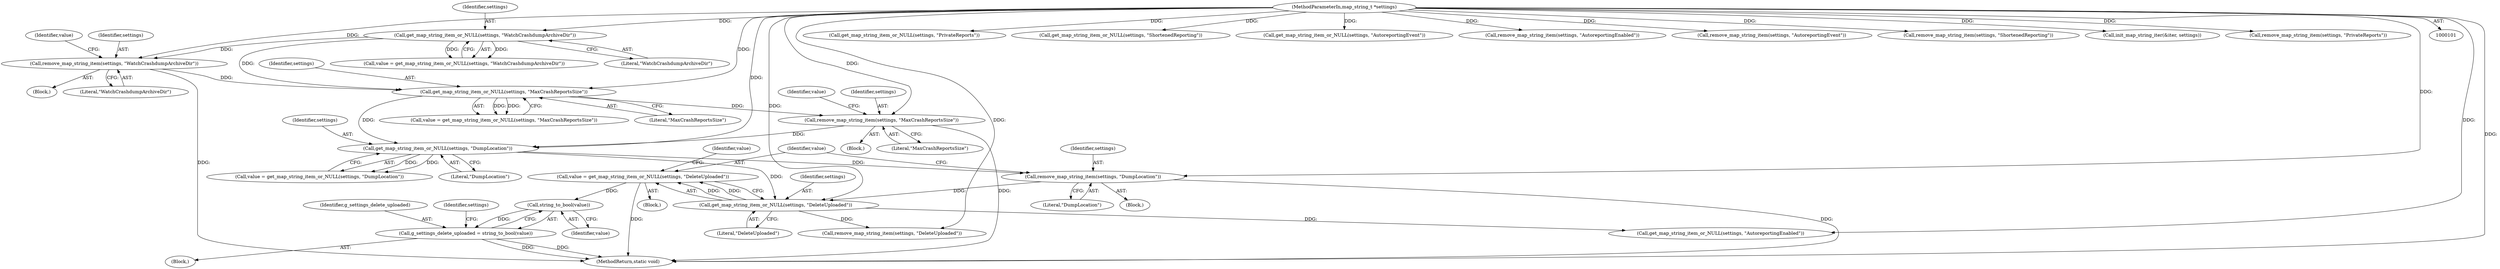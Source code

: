 digraph "0_abrt_8939398b82006ba1fec4ed491339fc075f43fc7c_2@pointer" {
"1000197" [label="(Call,string_to_bool(value))"];
"1000187" [label="(Call,value = get_map_string_item_or_NULL(settings, \"DeleteUploaded\"))"];
"1000189" [label="(Call,get_map_string_item_or_NULL(settings, \"DeleteUploaded\"))"];
"1000179" [label="(Call,remove_map_string_item(settings, \"DumpLocation\"))"];
"1000169" [label="(Call,get_map_string_item_or_NULL(settings, \"DumpLocation\"))"];
"1000123" [label="(Call,get_map_string_item_or_NULL(settings, \"MaxCrashReportsSize\"))"];
"1000118" [label="(Call,remove_map_string_item(settings, \"WatchCrashdumpArchiveDir\"))"];
"1000108" [label="(Call,get_map_string_item_or_NULL(settings, \"WatchCrashdumpArchiveDir\"))"];
"1000102" [label="(MethodParameterIn,map_string_t *settings)"];
"1000164" [label="(Call,remove_map_string_item(settings, \"MaxCrashReportsSize\"))"];
"1000195" [label="(Call,g_settings_delete_uploaded = string_to_bool(value))"];
"1000204" [label="(Call,get_map_string_item_or_NULL(settings, \"AutoreportingEnabled\"))"];
"1000258" [label="(Call,get_map_string_item_or_NULL(settings, \"PrivateReports\"))"];
"1000190" [label="(Identifier,settings)"];
"1000124" [label="(Identifier,settings)"];
"1000194" [label="(Block,)"];
"1000239" [label="(Call,get_map_string_item_or_NULL(settings, \"ShortenedReporting\"))"];
"1000128" [label="(Block,)"];
"1000168" [label="(Identifier,value)"];
"1000200" [label="(Identifier,settings)"];
"1000118" [label="(Call,remove_map_string_item(settings, \"WatchCrashdumpArchiveDir\"))"];
"1000123" [label="(Call,get_map_string_item_or_NULL(settings, \"MaxCrashReportsSize\"))"];
"1000195" [label="(Call,g_settings_delete_uploaded = string_to_bool(value))"];
"1000125" [label="(Literal,\"MaxCrashReportsSize\")"];
"1000166" [label="(Literal,\"MaxCrashReportsSize\")"];
"1000164" [label="(Call,remove_map_string_item(settings, \"MaxCrashReportsSize\"))"];
"1000174" [label="(Block,)"];
"1000119" [label="(Identifier,settings)"];
"1000198" [label="(Identifier,value)"];
"1000191" [label="(Literal,\"DeleteUploaded\")"];
"1000120" [label="(Literal,\"WatchCrashdumpArchiveDir\")"];
"1000110" [label="(Literal,\"WatchCrashdumpArchiveDir\")"];
"1000187" [label="(Call,value = get_map_string_item_or_NULL(settings, \"DeleteUploaded\"))"];
"1000219" [label="(Call,get_map_string_item_or_NULL(settings, \"AutoreportingEvent\"))"];
"1000171" [label="(Literal,\"DumpLocation\")"];
"1000214" [label="(Call,remove_map_string_item(settings, \"AutoreportingEnabled\"))"];
"1000108" [label="(Call,get_map_string_item_or_NULL(settings, \"WatchCrashdumpArchiveDir\"))"];
"1000197" [label="(Call,string_to_bool(value))"];
"1000229" [label="(Call,remove_map_string_item(settings, \"AutoreportingEvent\"))"];
"1000189" [label="(Call,get_map_string_item_or_NULL(settings, \"DeleteUploaded\"))"];
"1000249" [label="(Call,remove_map_string_item(settings, \"ShortenedReporting\"))"];
"1000170" [label="(Identifier,settings)"];
"1000290" [label="(MethodReturn,static void)"];
"1000121" [label="(Call,value = get_map_string_item_or_NULL(settings, \"MaxCrashReportsSize\"))"];
"1000106" [label="(Call,value = get_map_string_item_or_NULL(settings, \"WatchCrashdumpArchiveDir\"))"];
"1000273" [label="(Call,init_map_string_iter(&iter, settings))"];
"1000196" [label="(Identifier,g_settings_delete_uploaded)"];
"1000180" [label="(Identifier,settings)"];
"1000102" [label="(MethodParameterIn,map_string_t *settings)"];
"1000113" [label="(Block,)"];
"1000109" [label="(Identifier,settings)"];
"1000268" [label="(Call,remove_map_string_item(settings, \"PrivateReports\"))"];
"1000122" [label="(Identifier,value)"];
"1000188" [label="(Identifier,value)"];
"1000179" [label="(Call,remove_map_string_item(settings, \"DumpLocation\"))"];
"1000193" [label="(Identifier,value)"];
"1000181" [label="(Literal,\"DumpLocation\")"];
"1000167" [label="(Call,value = get_map_string_item_or_NULL(settings, \"DumpLocation\"))"];
"1000104" [label="(Block,)"];
"1000199" [label="(Call,remove_map_string_item(settings, \"DeleteUploaded\"))"];
"1000169" [label="(Call,get_map_string_item_or_NULL(settings, \"DumpLocation\"))"];
"1000165" [label="(Identifier,settings)"];
"1000197" -> "1000195"  [label="AST: "];
"1000197" -> "1000198"  [label="CFG: "];
"1000198" -> "1000197"  [label="AST: "];
"1000195" -> "1000197"  [label="CFG: "];
"1000197" -> "1000195"  [label="DDG: "];
"1000187" -> "1000197"  [label="DDG: "];
"1000187" -> "1000104"  [label="AST: "];
"1000187" -> "1000189"  [label="CFG: "];
"1000188" -> "1000187"  [label="AST: "];
"1000189" -> "1000187"  [label="AST: "];
"1000193" -> "1000187"  [label="CFG: "];
"1000187" -> "1000290"  [label="DDG: "];
"1000189" -> "1000187"  [label="DDG: "];
"1000189" -> "1000187"  [label="DDG: "];
"1000189" -> "1000191"  [label="CFG: "];
"1000190" -> "1000189"  [label="AST: "];
"1000191" -> "1000189"  [label="AST: "];
"1000179" -> "1000189"  [label="DDG: "];
"1000169" -> "1000189"  [label="DDG: "];
"1000102" -> "1000189"  [label="DDG: "];
"1000189" -> "1000199"  [label="DDG: "];
"1000189" -> "1000204"  [label="DDG: "];
"1000179" -> "1000174"  [label="AST: "];
"1000179" -> "1000181"  [label="CFG: "];
"1000180" -> "1000179"  [label="AST: "];
"1000181" -> "1000179"  [label="AST: "];
"1000188" -> "1000179"  [label="CFG: "];
"1000179" -> "1000290"  [label="DDG: "];
"1000169" -> "1000179"  [label="DDG: "];
"1000102" -> "1000179"  [label="DDG: "];
"1000169" -> "1000167"  [label="AST: "];
"1000169" -> "1000171"  [label="CFG: "];
"1000170" -> "1000169"  [label="AST: "];
"1000171" -> "1000169"  [label="AST: "];
"1000167" -> "1000169"  [label="CFG: "];
"1000169" -> "1000167"  [label="DDG: "];
"1000169" -> "1000167"  [label="DDG: "];
"1000123" -> "1000169"  [label="DDG: "];
"1000164" -> "1000169"  [label="DDG: "];
"1000102" -> "1000169"  [label="DDG: "];
"1000123" -> "1000121"  [label="AST: "];
"1000123" -> "1000125"  [label="CFG: "];
"1000124" -> "1000123"  [label="AST: "];
"1000125" -> "1000123"  [label="AST: "];
"1000121" -> "1000123"  [label="CFG: "];
"1000123" -> "1000121"  [label="DDG: "];
"1000123" -> "1000121"  [label="DDG: "];
"1000118" -> "1000123"  [label="DDG: "];
"1000108" -> "1000123"  [label="DDG: "];
"1000102" -> "1000123"  [label="DDG: "];
"1000123" -> "1000164"  [label="DDG: "];
"1000118" -> "1000113"  [label="AST: "];
"1000118" -> "1000120"  [label="CFG: "];
"1000119" -> "1000118"  [label="AST: "];
"1000120" -> "1000118"  [label="AST: "];
"1000122" -> "1000118"  [label="CFG: "];
"1000118" -> "1000290"  [label="DDG: "];
"1000108" -> "1000118"  [label="DDG: "];
"1000102" -> "1000118"  [label="DDG: "];
"1000108" -> "1000106"  [label="AST: "];
"1000108" -> "1000110"  [label="CFG: "];
"1000109" -> "1000108"  [label="AST: "];
"1000110" -> "1000108"  [label="AST: "];
"1000106" -> "1000108"  [label="CFG: "];
"1000108" -> "1000106"  [label="DDG: "];
"1000108" -> "1000106"  [label="DDG: "];
"1000102" -> "1000108"  [label="DDG: "];
"1000102" -> "1000101"  [label="AST: "];
"1000102" -> "1000290"  [label="DDG: "];
"1000102" -> "1000164"  [label="DDG: "];
"1000102" -> "1000199"  [label="DDG: "];
"1000102" -> "1000204"  [label="DDG: "];
"1000102" -> "1000214"  [label="DDG: "];
"1000102" -> "1000219"  [label="DDG: "];
"1000102" -> "1000229"  [label="DDG: "];
"1000102" -> "1000239"  [label="DDG: "];
"1000102" -> "1000249"  [label="DDG: "];
"1000102" -> "1000258"  [label="DDG: "];
"1000102" -> "1000268"  [label="DDG: "];
"1000102" -> "1000273"  [label="DDG: "];
"1000164" -> "1000128"  [label="AST: "];
"1000164" -> "1000166"  [label="CFG: "];
"1000165" -> "1000164"  [label="AST: "];
"1000166" -> "1000164"  [label="AST: "];
"1000168" -> "1000164"  [label="CFG: "];
"1000164" -> "1000290"  [label="DDG: "];
"1000195" -> "1000194"  [label="AST: "];
"1000196" -> "1000195"  [label="AST: "];
"1000200" -> "1000195"  [label="CFG: "];
"1000195" -> "1000290"  [label="DDG: "];
"1000195" -> "1000290"  [label="DDG: "];
}
